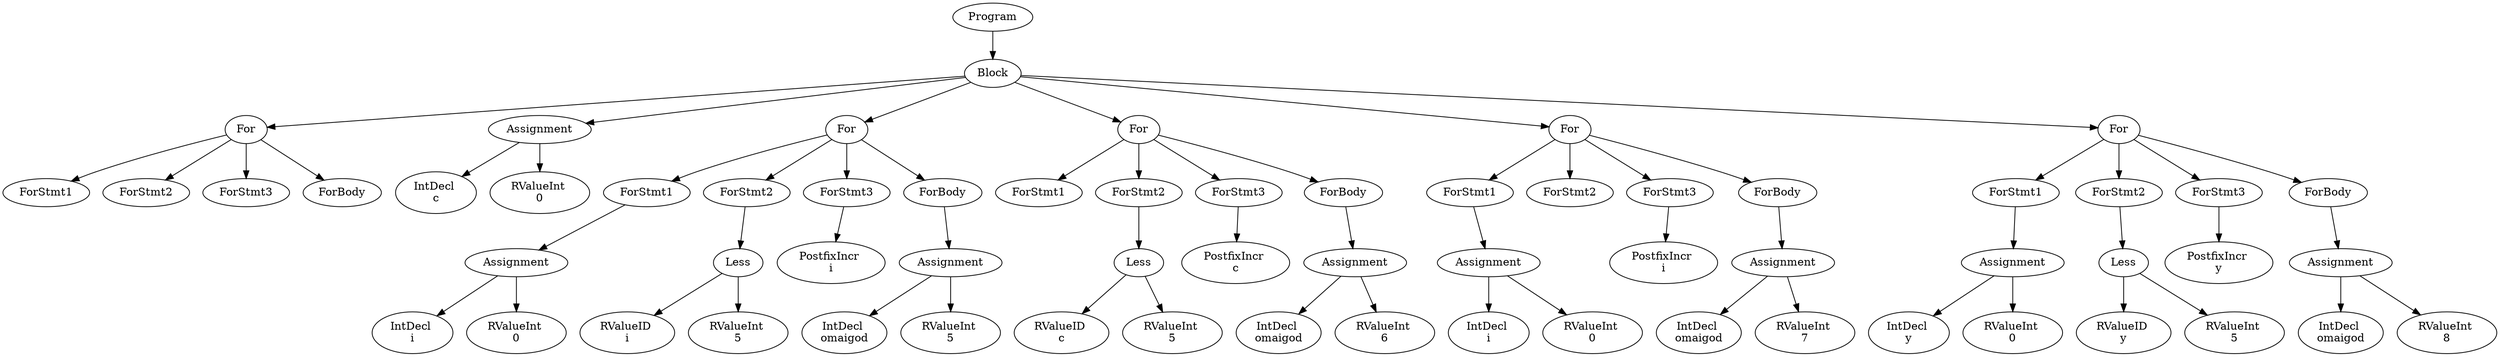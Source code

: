 digraph AST {
0 [label="Program"];
1 [label="Block"];
2 [label="For"];
3 [label="ForStmt1"];
4 [label="ForStmt2"];
5 [label="ForStmt3"];
6 [label="ForBody"];
2 -> 3;
2 -> 4;
2 -> 5;
2 -> 6;
7 [label="Assignment"];
8 [label="IntDecl \nc"];
9 [label="RValueInt \n0"];
7 -> 8;
7 -> 9;
10 [label="For"];
11 [label="ForStmt1"];
12 [label="Assignment"];
13 [label="IntDecl \ni"];
14 [label="RValueInt \n0"];
12 -> 13;
12 -> 14;
11 -> 12;
15 [label="ForStmt2"];
16 [label="Less"];
17 [label="RValueID \ni"];
18 [label="RValueInt \n5"];
16 -> 17;
16 -> 18;
15 -> 16;
19 [label="ForStmt3"];
20 [label="PostfixIncr \ni"];
19 -> 20;
21 [label="ForBody"];
22 [label="Assignment"];
23 [label="IntDecl \nomaigod"];
24 [label="RValueInt \n5"];
22 -> 23;
22 -> 24;
21 -> 22;
10 -> 11;
10 -> 15;
10 -> 19;
10 -> 21;
25 [label="For"];
26 [label="ForStmt1"];
27 [label="ForStmt2"];
28 [label="Less"];
29 [label="RValueID \nc"];
30 [label="RValueInt \n5"];
28 -> 29;
28 -> 30;
27 -> 28;
31 [label="ForStmt3"];
32 [label="PostfixIncr \nc"];
31 -> 32;
33 [label="ForBody"];
34 [label="Assignment"];
35 [label="IntDecl \nomaigod"];
36 [label="RValueInt \n6"];
34 -> 35;
34 -> 36;
33 -> 34;
25 -> 26;
25 -> 27;
25 -> 31;
25 -> 33;
37 [label="For"];
38 [label="ForStmt1"];
39 [label="Assignment"];
40 [label="IntDecl \ni"];
41 [label="RValueInt \n0"];
39 -> 40;
39 -> 41;
38 -> 39;
42 [label="ForStmt2"];
43 [label="ForStmt3"];
44 [label="PostfixIncr \ni"];
43 -> 44;
45 [label="ForBody"];
46 [label="Assignment"];
47 [label="IntDecl \nomaigod"];
48 [label="RValueInt \n7"];
46 -> 47;
46 -> 48;
45 -> 46;
37 -> 38;
37 -> 42;
37 -> 43;
37 -> 45;
49 [label="For"];
50 [label="ForStmt1"];
51 [label="Assignment"];
52 [label="IntDecl \ny"];
53 [label="RValueInt \n0"];
51 -> 52;
51 -> 53;
50 -> 51;
54 [label="ForStmt2"];
55 [label="Less"];
56 [label="RValueID \ny"];
57 [label="RValueInt \n5"];
55 -> 56;
55 -> 57;
54 -> 55;
58 [label="ForStmt3"];
59 [label="PostfixIncr \ny"];
58 -> 59;
60 [label="ForBody"];
61 [label="Assignment"];
62 [label="IntDecl \nomaigod"];
63 [label="RValueInt \n8"];
61 -> 62;
61 -> 63;
60 -> 61;
49 -> 50;
49 -> 54;
49 -> 58;
49 -> 60;
1 -> 2;
1 -> 7;
1 -> 10;
1 -> 25;
1 -> 37;
1 -> 49;
0 -> 1;
}